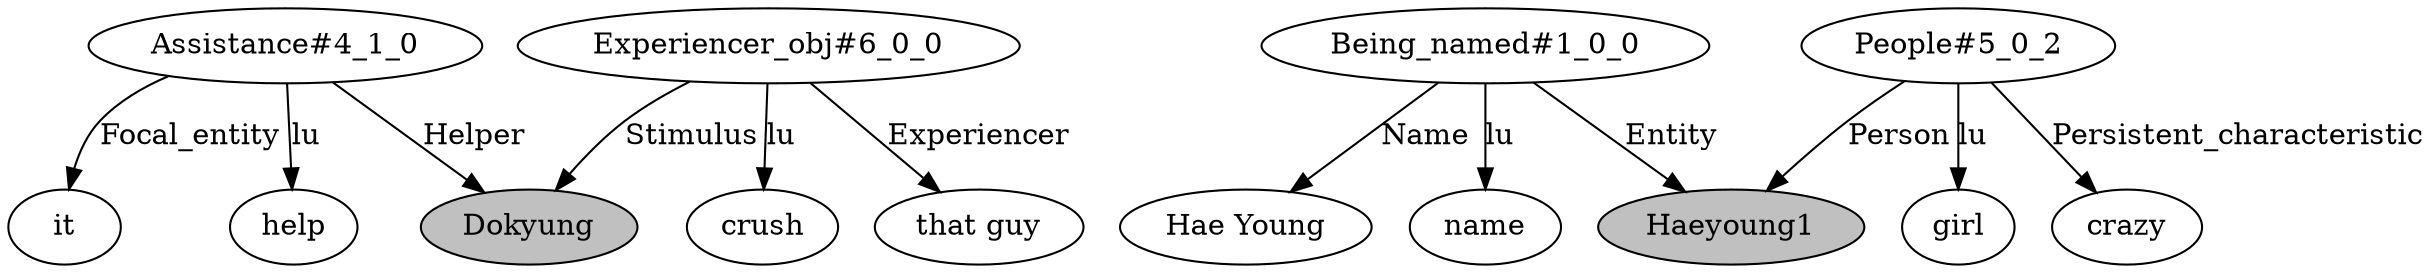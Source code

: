 // The Round Table
digraph {
	0 [label=Dokyung fillcolor=gray style=filled]
	1 [label="Assistance#4_1_0"]
	2 [label=help]
	3 [label=it]
	1 -> 2 [label=lu]
	1 -> 0 [label=Helper]
	1 -> 3 [label=Focal_entity]
	4 [label="Experiencer_obj#6_0_0"]
	5 [label=crush]
	6 [label="that guy"]
	4 -> 5 [label=lu]
	4 -> 0 [label=Stimulus]
	4 -> 6 [label=Experiencer]
	7 [label=Haeyoung1 fillcolor=gray style=filled]
	8 [label="Being_named#1_0_0"]
	9 [label=name]
	10 [label="Hae Young"]
	8 -> 9 [label=lu]
	8 -> 7 [label=Entity]
	8 -> 10 [label=Name]
	11 [label="People#5_0_2"]
	12 [label=girl]
	13 [label=crazy]
	11 -> 12 [label=lu]
	11 -> 7 [label=Person]
	11 -> 13 [label=Persistent_characteristic]
}
